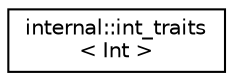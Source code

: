 digraph "Graphical Class Hierarchy"
{
  edge [fontname="Helvetica",fontsize="10",labelfontname="Helvetica",labelfontsize="10"];
  node [fontname="Helvetica",fontsize="10",shape=record];
  rankdir="LR";
  Node1 [label="internal::int_traits\l\< Int \>",height=0.2,width=0.4,color="black", fillcolor="white", style="filled",URL="$structinternal_1_1int__traits.html"];
}
